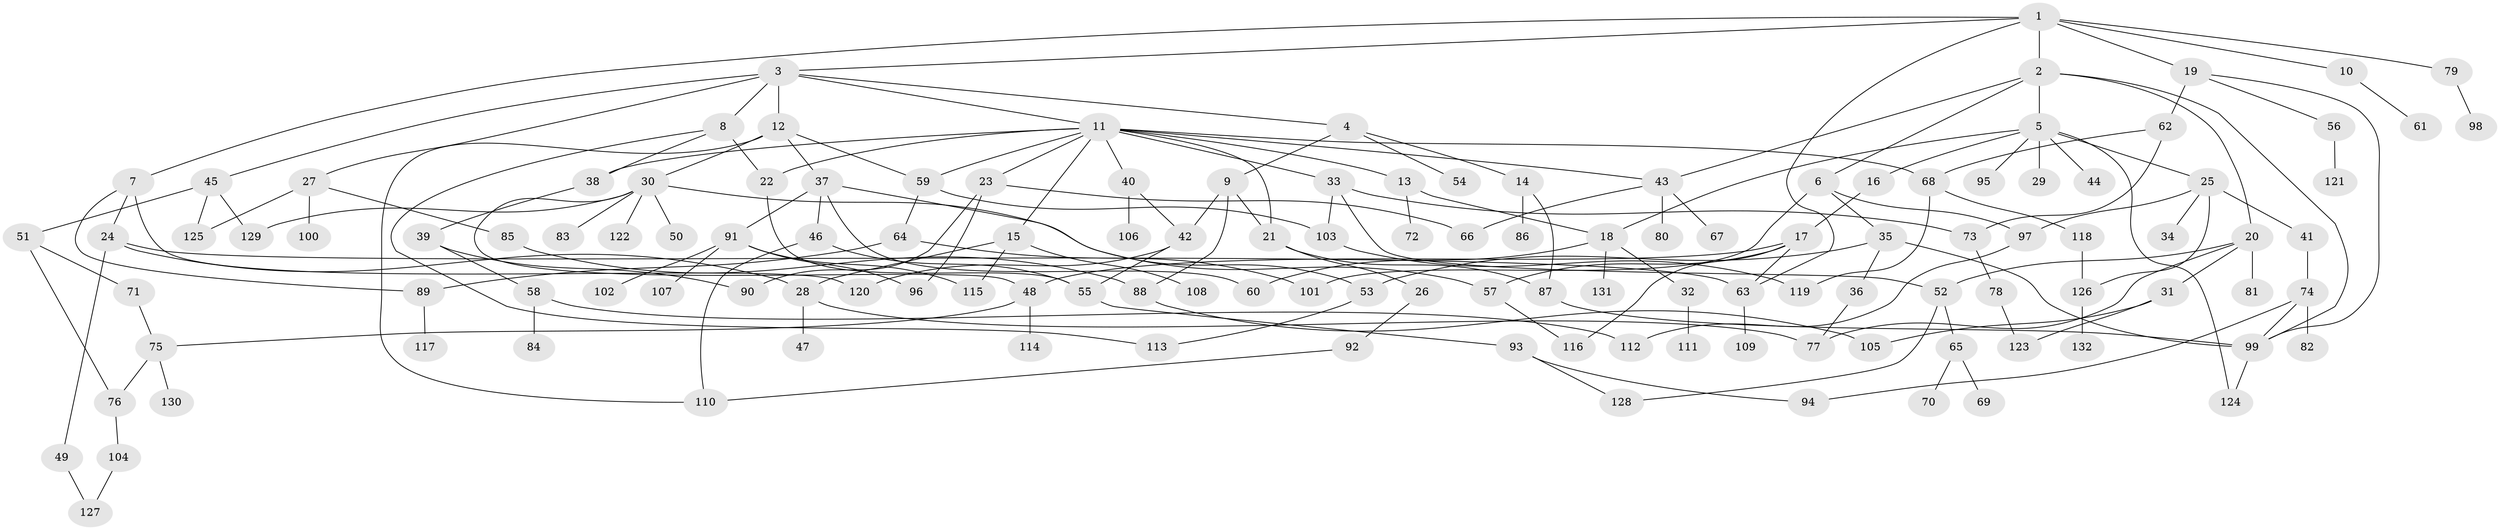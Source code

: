 // coarse degree distribution, {7: 0.05, 6: 0.0375, 2: 0.225, 4: 0.175, 12: 0.0125, 5: 0.075, 1: 0.2, 3: 0.2125, 9: 0.0125}
// Generated by graph-tools (version 1.1) at 2025/36/03/04/25 23:36:02]
// undirected, 132 vertices, 184 edges
graph export_dot {
  node [color=gray90,style=filled];
  1;
  2;
  3;
  4;
  5;
  6;
  7;
  8;
  9;
  10;
  11;
  12;
  13;
  14;
  15;
  16;
  17;
  18;
  19;
  20;
  21;
  22;
  23;
  24;
  25;
  26;
  27;
  28;
  29;
  30;
  31;
  32;
  33;
  34;
  35;
  36;
  37;
  38;
  39;
  40;
  41;
  42;
  43;
  44;
  45;
  46;
  47;
  48;
  49;
  50;
  51;
  52;
  53;
  54;
  55;
  56;
  57;
  58;
  59;
  60;
  61;
  62;
  63;
  64;
  65;
  66;
  67;
  68;
  69;
  70;
  71;
  72;
  73;
  74;
  75;
  76;
  77;
  78;
  79;
  80;
  81;
  82;
  83;
  84;
  85;
  86;
  87;
  88;
  89;
  90;
  91;
  92;
  93;
  94;
  95;
  96;
  97;
  98;
  99;
  100;
  101;
  102;
  103;
  104;
  105;
  106;
  107;
  108;
  109;
  110;
  111;
  112;
  113;
  114;
  115;
  116;
  117;
  118;
  119;
  120;
  121;
  122;
  123;
  124;
  125;
  126;
  127;
  128;
  129;
  130;
  131;
  132;
  1 -- 2;
  1 -- 3;
  1 -- 7;
  1 -- 10;
  1 -- 19;
  1 -- 79;
  1 -- 63;
  2 -- 5;
  2 -- 6;
  2 -- 20;
  2 -- 43;
  2 -- 99;
  3 -- 4;
  3 -- 8;
  3 -- 11;
  3 -- 12;
  3 -- 27;
  3 -- 45;
  4 -- 9;
  4 -- 14;
  4 -- 54;
  5 -- 16;
  5 -- 18;
  5 -- 25;
  5 -- 29;
  5 -- 44;
  5 -- 95;
  5 -- 124;
  6 -- 35;
  6 -- 97;
  6 -- 101;
  7 -- 24;
  7 -- 120;
  7 -- 89;
  8 -- 22;
  8 -- 38;
  8 -- 113;
  9 -- 21;
  9 -- 42;
  9 -- 88;
  10 -- 61;
  11 -- 13;
  11 -- 15;
  11 -- 23;
  11 -- 33;
  11 -- 40;
  11 -- 59;
  11 -- 68;
  11 -- 43;
  11 -- 22;
  11 -- 21;
  11 -- 38;
  12 -- 30;
  12 -- 37;
  12 -- 110;
  12 -- 59;
  13 -- 72;
  13 -- 18;
  14 -- 86;
  14 -- 87;
  15 -- 28;
  15 -- 108;
  15 -- 115;
  16 -- 17;
  17 -- 48;
  17 -- 63;
  17 -- 57;
  17 -- 116;
  18 -- 32;
  18 -- 60;
  18 -- 131;
  19 -- 56;
  19 -- 62;
  19 -- 99;
  20 -- 31;
  20 -- 52;
  20 -- 81;
  20 -- 77;
  21 -- 26;
  21 -- 87;
  22 -- 55;
  23 -- 90;
  23 -- 66;
  23 -- 96;
  24 -- 49;
  24 -- 63;
  24 -- 28;
  25 -- 34;
  25 -- 41;
  25 -- 97;
  25 -- 126;
  26 -- 92;
  27 -- 85;
  27 -- 100;
  27 -- 125;
  28 -- 47;
  28 -- 77;
  30 -- 50;
  30 -- 57;
  30 -- 83;
  30 -- 122;
  30 -- 129;
  30 -- 48;
  31 -- 123;
  31 -- 105;
  32 -- 111;
  33 -- 73;
  33 -- 103;
  33 -- 52;
  35 -- 36;
  35 -- 53;
  35 -- 99;
  36 -- 77;
  37 -- 46;
  37 -- 91;
  37 -- 53;
  37 -- 60;
  38 -- 39;
  39 -- 58;
  39 -- 90;
  40 -- 106;
  40 -- 42;
  41 -- 74;
  42 -- 55;
  42 -- 120;
  43 -- 66;
  43 -- 67;
  43 -- 80;
  45 -- 51;
  45 -- 129;
  45 -- 125;
  46 -- 55;
  46 -- 110;
  48 -- 114;
  48 -- 75;
  49 -- 127;
  51 -- 71;
  51 -- 76;
  52 -- 65;
  52 -- 128;
  53 -- 113;
  55 -- 93;
  56 -- 121;
  57 -- 116;
  58 -- 84;
  58 -- 112;
  59 -- 64;
  59 -- 103;
  62 -- 73;
  62 -- 68;
  63 -- 109;
  64 -- 89;
  64 -- 101;
  65 -- 69;
  65 -- 70;
  68 -- 118;
  68 -- 119;
  71 -- 75;
  73 -- 78;
  74 -- 82;
  74 -- 94;
  74 -- 99;
  75 -- 76;
  75 -- 130;
  76 -- 104;
  78 -- 123;
  79 -- 98;
  85 -- 88;
  87 -- 99;
  88 -- 105;
  89 -- 117;
  91 -- 96;
  91 -- 102;
  91 -- 107;
  91 -- 115;
  92 -- 110;
  93 -- 94;
  93 -- 128;
  97 -- 112;
  99 -- 124;
  103 -- 119;
  104 -- 127;
  118 -- 126;
  126 -- 132;
}
